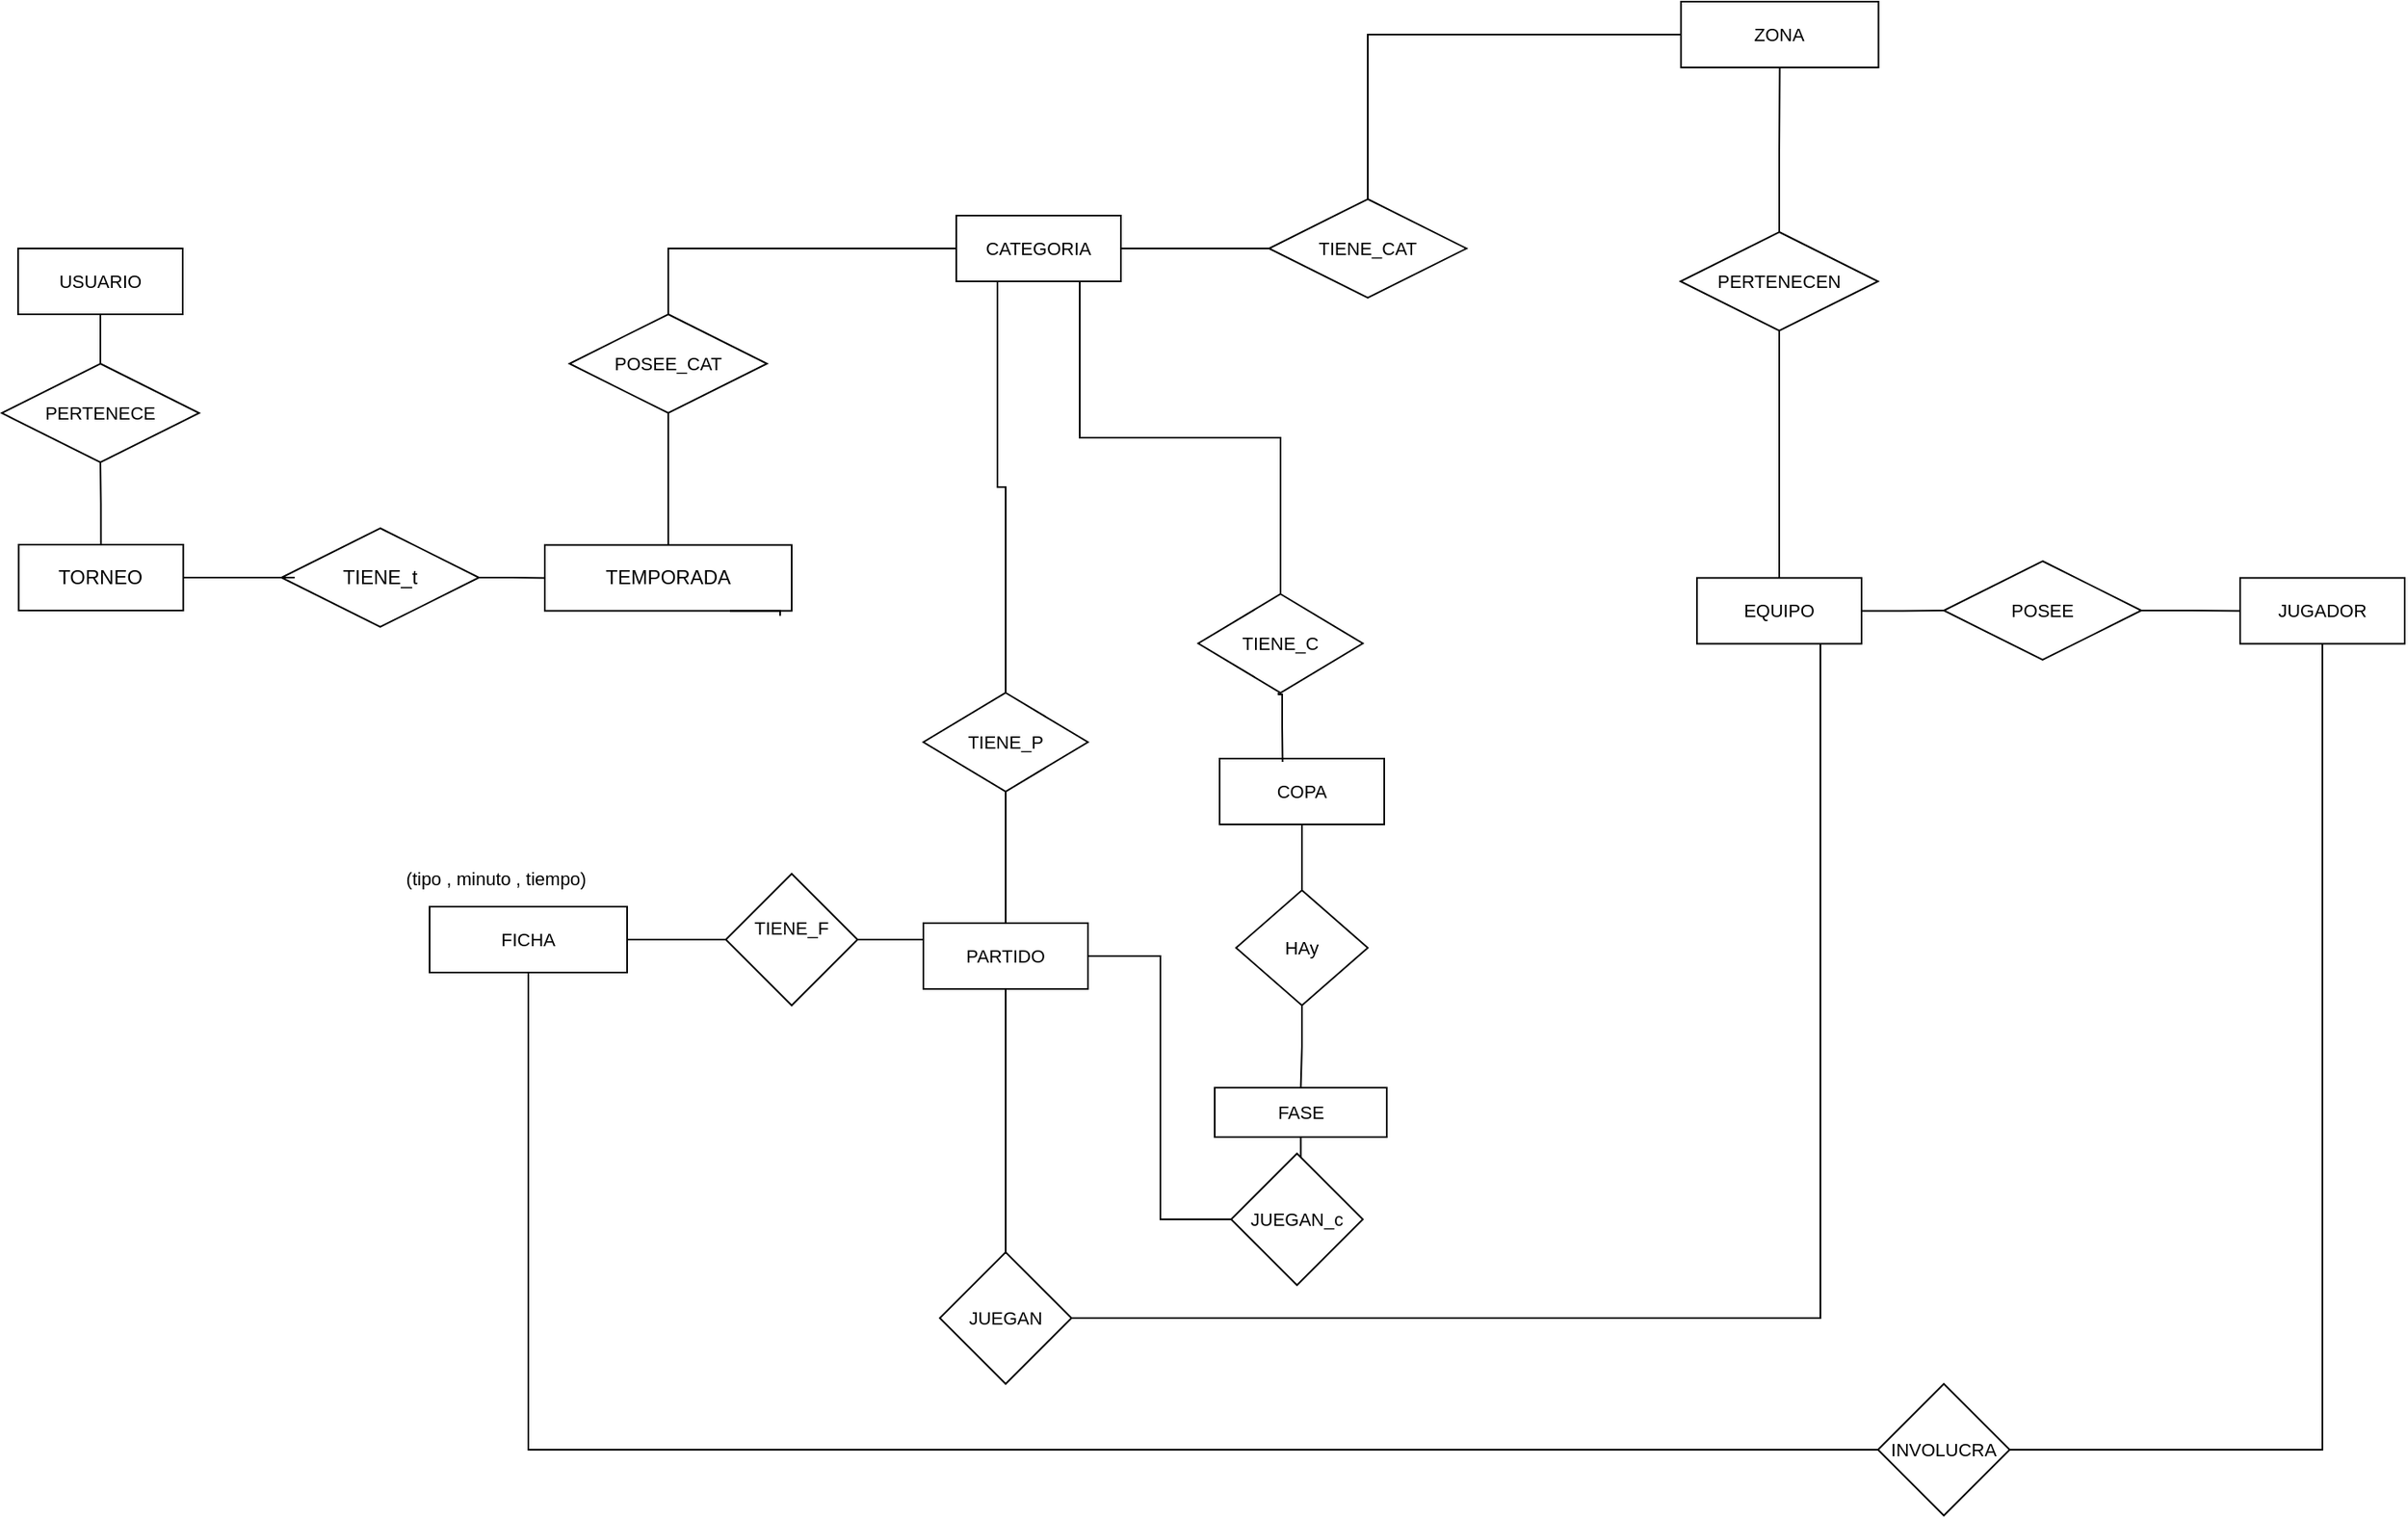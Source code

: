 <mxfile version="24.0.8" type="device">
  <diagram name="Página-1" id="oTevz-IEbfKaYQHjwkaM">
    <mxGraphModel dx="1354" dy="1877" grid="1" gridSize="10" guides="1" tooltips="1" connect="1" arrows="1" fold="1" page="1" pageScale="1" pageWidth="827" pageHeight="1169" math="0" shadow="0">
      <root>
        <mxCell id="0" />
        <mxCell id="1" parent="0" />
        <mxCell id="wsST4d6V7Oona3q0oLoX-33" style="edgeStyle=orthogonalEdgeStyle;rounded=0;orthogonalLoop=1;jettySize=auto;html=1;exitX=0.5;exitY=0;exitDx=0;exitDy=0;strokeColor=default;align=center;verticalAlign=middle;fontFamily=Helvetica;fontSize=11;fontColor=default;labelBackgroundColor=default;endArrow=none;endFill=0;" parent="1" source="wsST4d6V7Oona3q0oLoX-1" target="wsST4d6V7Oona3q0oLoX-34" edge="1">
          <mxGeometry relative="1" as="geometry">
            <mxPoint x="159.997" y="120" as="targetPoint" />
          </mxGeometry>
        </mxCell>
        <mxCell id="wsST4d6V7Oona3q0oLoX-1" value="TORNEO" style="whiteSpace=wrap;html=1;align=center;" parent="1" vertex="1">
          <mxGeometry x="110.33" y="200" width="100" height="40" as="geometry" />
        </mxCell>
        <mxCell id="wsST4d6V7Oona3q0oLoX-6" style="edgeStyle=orthogonalEdgeStyle;rounded=0;orthogonalLoop=1;jettySize=auto;html=1;exitX=1;exitY=0.5;exitDx=0;exitDy=0;entryX=0;entryY=0.5;entryDx=0;entryDy=0;strokeColor=default;align=center;verticalAlign=middle;fontFamily=Helvetica;fontSize=11;fontColor=default;labelBackgroundColor=default;endArrow=none;endFill=0;" parent="1" source="wsST4d6V7Oona3q0oLoX-3" target="wsST4d6V7Oona3q0oLoX-4" edge="1">
          <mxGeometry relative="1" as="geometry" />
        </mxCell>
        <mxCell id="wsST4d6V7Oona3q0oLoX-3" value="TIENE_t" style="shape=rhombus;perimeter=rhombusPerimeter;whiteSpace=wrap;html=1;align=center;" parent="1" vertex="1">
          <mxGeometry x="270" y="190" width="120" height="60" as="geometry" />
        </mxCell>
        <mxCell id="5qk2XlMAOqjiseSBAxKV-2" style="edgeStyle=orthogonalEdgeStyle;rounded=0;orthogonalLoop=1;jettySize=auto;html=1;exitX=0.5;exitY=0;exitDx=0;exitDy=0;entryX=0.5;entryY=1;entryDx=0;entryDy=0;endArrow=none;endFill=0;" edge="1" parent="1" source="wsST4d6V7Oona3q0oLoX-4" target="wsST4d6V7Oona3q0oLoX-39">
          <mxGeometry relative="1" as="geometry" />
        </mxCell>
        <mxCell id="wsST4d6V7Oona3q0oLoX-4" value="TEMPORADA" style="whiteSpace=wrap;html=1;align=center;" parent="1" vertex="1">
          <mxGeometry x="430" y="200.21" width="150" height="40" as="geometry" />
        </mxCell>
        <mxCell id="wsST4d6V7Oona3q0oLoX-5" style="edgeStyle=orthogonalEdgeStyle;rounded=0;orthogonalLoop=1;jettySize=auto;html=1;exitX=1;exitY=0.5;exitDx=0;exitDy=0;entryX=0.067;entryY=0.5;entryDx=0;entryDy=0;entryPerimeter=0;endArrow=none;endFill=0;" parent="1" source="wsST4d6V7Oona3q0oLoX-1" target="wsST4d6V7Oona3q0oLoX-3" edge="1">
          <mxGeometry relative="1" as="geometry" />
        </mxCell>
        <mxCell id="wsST4d6V7Oona3q0oLoX-9" style="edgeStyle=orthogonalEdgeStyle;rounded=0;orthogonalLoop=1;jettySize=auto;html=1;exitX=0.5;exitY=1;exitDx=0;exitDy=0;strokeColor=default;align=center;verticalAlign=middle;fontFamily=Helvetica;fontSize=11;fontColor=default;labelBackgroundColor=default;endArrow=none;endFill=0;" parent="1" source="wsST4d6V7Oona3q0oLoX-8" target="wsST4d6V7Oona3q0oLoX-10" edge="1">
          <mxGeometry relative="1" as="geometry">
            <mxPoint x="820" y="440" as="targetPoint" />
          </mxGeometry>
        </mxCell>
        <mxCell id="5qk2XlMAOqjiseSBAxKV-3" style="edgeStyle=orthogonalEdgeStyle;rounded=0;orthogonalLoop=1;jettySize=auto;html=1;exitX=0.5;exitY=0;exitDx=0;exitDy=0;entryX=0.25;entryY=1;entryDx=0;entryDy=0;strokeColor=default;align=center;verticalAlign=middle;fontFamily=Helvetica;fontSize=11;fontColor=default;labelBackgroundColor=default;endArrow=none;endFill=0;" edge="1" parent="1" source="wsST4d6V7Oona3q0oLoX-8" target="wsST4d6V7Oona3q0oLoX-28">
          <mxGeometry relative="1" as="geometry" />
        </mxCell>
        <mxCell id="wsST4d6V7Oona3q0oLoX-8" value="TIENE_P" style="shape=rhombus;perimeter=rhombusPerimeter;whiteSpace=wrap;html=1;align=center;fontFamily=Helvetica;fontSize=11;fontColor=default;labelBackgroundColor=default;" parent="1" vertex="1">
          <mxGeometry x="660" y="290" width="100" height="60" as="geometry" />
        </mxCell>
        <mxCell id="wsST4d6V7Oona3q0oLoX-63" value="" style="edgeStyle=orthogonalEdgeStyle;rounded=0;orthogonalLoop=1;jettySize=auto;html=1;strokeColor=default;align=center;verticalAlign=middle;fontFamily=Helvetica;fontSize=11;fontColor=default;labelBackgroundColor=default;endArrow=none;endFill=0;" parent="1" source="wsST4d6V7Oona3q0oLoX-10" target="wsST4d6V7Oona3q0oLoX-62" edge="1">
          <mxGeometry relative="1" as="geometry" />
        </mxCell>
        <mxCell id="2dL1T5G1KkrOmdAmBgH--1" style="edgeStyle=orthogonalEdgeStyle;rounded=0;orthogonalLoop=1;jettySize=auto;html=1;exitX=0;exitY=0.25;exitDx=0;exitDy=0;endArrow=none;endFill=0;" parent="1" source="wsST4d6V7Oona3q0oLoX-10" target="2dL1T5G1KkrOmdAmBgH--2" edge="1">
          <mxGeometry relative="1" as="geometry">
            <mxPoint x="660" y="440.588" as="targetPoint" />
          </mxGeometry>
        </mxCell>
        <mxCell id="wsST4d6V7Oona3q0oLoX-10" value="PARTIDO" style="whiteSpace=wrap;html=1;align=center;fontFamily=Helvetica;fontSize=11;fontColor=default;labelBackgroundColor=default;" parent="1" vertex="1">
          <mxGeometry x="660" y="430" width="100" height="40" as="geometry" />
        </mxCell>
        <mxCell id="5qk2XlMAOqjiseSBAxKV-4" style="edgeStyle=orthogonalEdgeStyle;rounded=0;orthogonalLoop=1;jettySize=auto;html=1;exitX=0.5;exitY=0;exitDx=0;exitDy=0;entryX=0.75;entryY=1;entryDx=0;entryDy=0;strokeColor=default;align=center;verticalAlign=middle;fontFamily=Helvetica;fontSize=11;fontColor=default;labelBackgroundColor=default;endArrow=none;endFill=0;" edge="1" parent="1" source="wsST4d6V7Oona3q0oLoX-12" target="wsST4d6V7Oona3q0oLoX-28">
          <mxGeometry relative="1" as="geometry" />
        </mxCell>
        <mxCell id="wsST4d6V7Oona3q0oLoX-12" value="TIENE_C" style="shape=rhombus;perimeter=rhombusPerimeter;whiteSpace=wrap;html=1;align=center;fontFamily=Helvetica;fontSize=11;fontColor=default;labelBackgroundColor=default;" parent="1" vertex="1">
          <mxGeometry x="827" y="230" width="100" height="60" as="geometry" />
        </mxCell>
        <mxCell id="wsST4d6V7Oona3q0oLoX-13" style="edgeStyle=orthogonalEdgeStyle;rounded=0;orthogonalLoop=1;jettySize=auto;html=1;exitX=0.75;exitY=1;exitDx=0;exitDy=0;entryX=0.953;entryY=1.075;entryDx=0;entryDy=0;entryPerimeter=0;strokeColor=default;align=center;verticalAlign=middle;fontFamily=Helvetica;fontSize=11;fontColor=default;labelBackgroundColor=default;endArrow=none;endFill=0;" parent="1" source="wsST4d6V7Oona3q0oLoX-4" target="wsST4d6V7Oona3q0oLoX-4" edge="1">
          <mxGeometry relative="1" as="geometry" />
        </mxCell>
        <mxCell id="2dL1T5G1KkrOmdAmBgH--17" style="edgeStyle=orthogonalEdgeStyle;rounded=0;orthogonalLoop=1;jettySize=auto;html=1;exitX=0.5;exitY=1;exitDx=0;exitDy=0;entryX=0.5;entryY=0;entryDx=0;entryDy=0;strokeColor=default;align=center;verticalAlign=middle;fontFamily=Helvetica;fontSize=11;fontColor=default;labelBackgroundColor=default;endArrow=none;endFill=0;" parent="1" source="wsST4d6V7Oona3q0oLoX-14" target="2dL1T5G1KkrOmdAmBgH--16" edge="1">
          <mxGeometry relative="1" as="geometry" />
        </mxCell>
        <mxCell id="wsST4d6V7Oona3q0oLoX-14" value="COPA" style="whiteSpace=wrap;html=1;align=center;fontFamily=Helvetica;fontSize=11;fontColor=default;labelBackgroundColor=default;" parent="1" vertex="1">
          <mxGeometry x="840" y="330" width="100" height="40" as="geometry" />
        </mxCell>
        <mxCell id="wsST4d6V7Oona3q0oLoX-16" style="edgeStyle=orthogonalEdgeStyle;rounded=0;orthogonalLoop=1;jettySize=auto;html=1;exitX=0.5;exitY=1;exitDx=0;exitDy=0;entryX=0.395;entryY=0.05;entryDx=0;entryDy=0;entryPerimeter=0;strokeColor=default;align=center;verticalAlign=middle;fontFamily=Helvetica;fontSize=11;fontColor=default;labelBackgroundColor=default;endArrow=none;endFill=0;" parent="1" edge="1">
          <mxGeometry relative="1" as="geometry">
            <mxPoint x="875.75" y="290" as="sourcePoint" />
            <mxPoint x="878.25" y="332" as="targetPoint" />
            <Array as="points">
              <mxPoint x="876" y="291" />
              <mxPoint x="878" y="291" />
              <mxPoint x="878" y="311" />
            </Array>
          </mxGeometry>
        </mxCell>
        <mxCell id="wsST4d6V7Oona3q0oLoX-21" style="edgeStyle=orthogonalEdgeStyle;rounded=0;orthogonalLoop=1;jettySize=auto;html=1;exitX=1;exitY=0.5;exitDx=0;exitDy=0;strokeColor=default;align=center;verticalAlign=middle;fontFamily=Helvetica;fontSize=11;fontColor=default;labelBackgroundColor=default;endArrow=none;endFill=0;" parent="1" source="wsST4d6V7Oona3q0oLoX-20" target="wsST4d6V7Oona3q0oLoX-22" edge="1">
          <mxGeometry relative="1" as="geometry">
            <mxPoint x="1340" y="240" as="targetPoint" />
          </mxGeometry>
        </mxCell>
        <mxCell id="wsST4d6V7Oona3q0oLoX-25" style="edgeStyle=orthogonalEdgeStyle;rounded=0;orthogonalLoop=1;jettySize=auto;html=1;exitX=0.5;exitY=0;exitDx=0;exitDy=0;strokeColor=default;align=center;verticalAlign=middle;fontFamily=Helvetica;fontSize=11;fontColor=default;labelBackgroundColor=default;endArrow=none;endFill=0;" parent="1" source="wsST4d6V7Oona3q0oLoX-20" target="wsST4d6V7Oona3q0oLoX-26" edge="1">
          <mxGeometry relative="1" as="geometry">
            <mxPoint x="1180" y="160" as="targetPoint" />
          </mxGeometry>
        </mxCell>
        <mxCell id="wsST4d6V7Oona3q0oLoX-20" value="EQUIPO" style="whiteSpace=wrap;html=1;align=center;fontFamily=Helvetica;fontSize=11;fontColor=default;labelBackgroundColor=default;" parent="1" vertex="1">
          <mxGeometry x="1130" y="220.211" width="100" height="40" as="geometry" />
        </mxCell>
        <mxCell id="wsST4d6V7Oona3q0oLoX-23" style="edgeStyle=orthogonalEdgeStyle;rounded=0;orthogonalLoop=1;jettySize=auto;html=1;exitX=1;exitY=0.5;exitDx=0;exitDy=0;strokeColor=default;align=center;verticalAlign=middle;fontFamily=Helvetica;fontSize=11;fontColor=default;labelBackgroundColor=default;endArrow=none;endFill=0;" parent="1" source="wsST4d6V7Oona3q0oLoX-22" target="wsST4d6V7Oona3q0oLoX-24" edge="1">
          <mxGeometry relative="1" as="geometry">
            <mxPoint x="1480" y="240" as="targetPoint" />
          </mxGeometry>
        </mxCell>
        <mxCell id="wsST4d6V7Oona3q0oLoX-22" value="POSEE" style="shape=rhombus;perimeter=rhombusPerimeter;whiteSpace=wrap;html=1;align=center;fontFamily=Helvetica;fontSize=11;fontColor=default;labelBackgroundColor=default;" parent="1" vertex="1">
          <mxGeometry x="1280" y="210" width="120" height="60" as="geometry" />
        </mxCell>
        <mxCell id="wsST4d6V7Oona3q0oLoX-24" value="JUGADOR" style="whiteSpace=wrap;html=1;align=center;fontFamily=Helvetica;fontSize=11;fontColor=default;labelBackgroundColor=default;" parent="1" vertex="1">
          <mxGeometry x="1460" y="220.21" width="100" height="40" as="geometry" />
        </mxCell>
        <mxCell id="wsST4d6V7Oona3q0oLoX-27" style="edgeStyle=orthogonalEdgeStyle;rounded=0;orthogonalLoop=1;jettySize=auto;html=1;exitX=0.5;exitY=0;exitDx=0;exitDy=0;strokeColor=default;align=center;verticalAlign=middle;fontFamily=Helvetica;fontSize=11;fontColor=default;labelBackgroundColor=default;endArrow=none;endFill=0;entryX=0.5;entryY=1;entryDx=0;entryDy=0;" parent="1" source="wsST4d6V7Oona3q0oLoX-26" target="wsST4d6V7Oona3q0oLoX-31" edge="1">
          <mxGeometry relative="1" as="geometry">
            <mxPoint x="1180" y="90" as="targetPoint" />
          </mxGeometry>
        </mxCell>
        <mxCell id="wsST4d6V7Oona3q0oLoX-26" value="PERTENECEN" style="shape=rhombus;perimeter=rhombusPerimeter;whiteSpace=wrap;html=1;align=center;fontFamily=Helvetica;fontSize=11;fontColor=default;labelBackgroundColor=default;" parent="1" vertex="1">
          <mxGeometry x="1120" y="10" width="120" height="60" as="geometry" />
        </mxCell>
        <mxCell id="wsST4d6V7Oona3q0oLoX-29" style="edgeStyle=orthogonalEdgeStyle;rounded=0;orthogonalLoop=1;jettySize=auto;html=1;strokeColor=default;align=center;verticalAlign=middle;fontFamily=Helvetica;fontSize=11;fontColor=default;labelBackgroundColor=default;endArrow=none;endFill=0;" parent="1" source="wsST4d6V7Oona3q0oLoX-28" target="wsST4d6V7Oona3q0oLoX-30" edge="1">
          <mxGeometry relative="1" as="geometry">
            <mxPoint x="1180.294" y="20" as="targetPoint" />
          </mxGeometry>
        </mxCell>
        <mxCell id="wsST4d6V7Oona3q0oLoX-28" value="CATEGORIA" style="whiteSpace=wrap;html=1;align=center;fontFamily=Helvetica;fontSize=11;fontColor=default;labelBackgroundColor=default;" parent="1" vertex="1">
          <mxGeometry x="680" width="100" height="40" as="geometry" />
        </mxCell>
        <mxCell id="wsST4d6V7Oona3q0oLoX-32" value="" style="edgeStyle=orthogonalEdgeStyle;rounded=0;orthogonalLoop=1;jettySize=auto;html=1;strokeColor=default;align=center;verticalAlign=middle;fontFamily=Helvetica;fontSize=11;fontColor=default;labelBackgroundColor=default;endArrow=none;endFill=0;" parent="1" source="wsST4d6V7Oona3q0oLoX-30" target="wsST4d6V7Oona3q0oLoX-31" edge="1">
          <mxGeometry relative="1" as="geometry">
            <Array as="points">
              <mxPoint x="930" y="-110" />
            </Array>
          </mxGeometry>
        </mxCell>
        <mxCell id="wsST4d6V7Oona3q0oLoX-30" value="TIENE_CAT" style="shape=rhombus;perimeter=rhombusPerimeter;whiteSpace=wrap;html=1;align=center;fontFamily=Helvetica;fontSize=11;fontColor=default;labelBackgroundColor=default;" parent="1" vertex="1">
          <mxGeometry x="870.004" y="-10" width="120" height="60" as="geometry" />
        </mxCell>
        <mxCell id="wsST4d6V7Oona3q0oLoX-31" value="ZONA" style="whiteSpace=wrap;html=1;fontSize=11;labelBackgroundColor=default;" parent="1" vertex="1">
          <mxGeometry x="1120.29" y="-130" width="120" height="40" as="geometry" />
        </mxCell>
        <mxCell id="wsST4d6V7Oona3q0oLoX-35" style="edgeStyle=orthogonalEdgeStyle;rounded=0;orthogonalLoop=1;jettySize=auto;html=1;exitX=0.5;exitY=0;exitDx=0;exitDy=0;strokeColor=default;align=center;verticalAlign=middle;fontFamily=Helvetica;fontSize=11;fontColor=default;labelBackgroundColor=default;endArrow=none;endFill=0;" parent="1" source="wsST4d6V7Oona3q0oLoX-34" target="wsST4d6V7Oona3q0oLoX-36" edge="1">
          <mxGeometry relative="1" as="geometry">
            <mxPoint x="159.997" y="40" as="targetPoint" />
          </mxGeometry>
        </mxCell>
        <mxCell id="wsST4d6V7Oona3q0oLoX-34" value="PERTENECE" style="shape=rhombus;perimeter=rhombusPerimeter;whiteSpace=wrap;html=1;align=center;fontFamily=Helvetica;fontSize=11;fontColor=default;labelBackgroundColor=default;" parent="1" vertex="1">
          <mxGeometry x="99.997" y="90" width="120" height="60" as="geometry" />
        </mxCell>
        <mxCell id="wsST4d6V7Oona3q0oLoX-36" value="USUARIO" style="whiteSpace=wrap;html=1;align=center;fontFamily=Helvetica;fontSize=11;fontColor=default;labelBackgroundColor=default;" parent="1" vertex="1">
          <mxGeometry x="109.997" y="20" width="100" height="40" as="geometry" />
        </mxCell>
        <mxCell id="wsST4d6V7Oona3q0oLoX-40" style="edgeStyle=orthogonalEdgeStyle;rounded=0;orthogonalLoop=1;jettySize=auto;html=1;exitX=0.5;exitY=0;exitDx=0;exitDy=0;strokeColor=default;align=center;verticalAlign=middle;fontFamily=Helvetica;fontSize=11;fontColor=default;labelBackgroundColor=default;endArrow=none;endFill=0;entryX=0;entryY=0.5;entryDx=0;entryDy=0;" parent="1" source="wsST4d6V7Oona3q0oLoX-39" target="wsST4d6V7Oona3q0oLoX-28" edge="1">
          <mxGeometry relative="1" as="geometry">
            <mxPoint x="1040" y="90.0" as="targetPoint" />
            <Array as="points">
              <mxPoint x="505" y="20" />
            </Array>
          </mxGeometry>
        </mxCell>
        <mxCell id="wsST4d6V7Oona3q0oLoX-39" value="POSEE_CAT" style="shape=rhombus;perimeter=rhombusPerimeter;whiteSpace=wrap;html=1;align=center;fontFamily=Helvetica;fontSize=11;fontColor=default;labelBackgroundColor=default;" parent="1" vertex="1">
          <mxGeometry x="445" y="60.0" width="120" height="60" as="geometry" />
        </mxCell>
        <mxCell id="wsST4d6V7Oona3q0oLoX-67" style="edgeStyle=orthogonalEdgeStyle;rounded=0;orthogonalLoop=1;jettySize=auto;html=1;exitX=1;exitY=0.5;exitDx=0;exitDy=0;entryX=0.75;entryY=1;entryDx=0;entryDy=0;strokeColor=default;align=center;verticalAlign=middle;fontFamily=Helvetica;fontSize=11;fontColor=default;labelBackgroundColor=default;endArrow=none;endFill=0;" parent="1" source="wsST4d6V7Oona3q0oLoX-62" target="wsST4d6V7Oona3q0oLoX-20" edge="1">
          <mxGeometry relative="1" as="geometry">
            <Array as="points">
              <mxPoint x="1205" y="670" />
            </Array>
          </mxGeometry>
        </mxCell>
        <mxCell id="wsST4d6V7Oona3q0oLoX-62" value="JUEGAN" style="rhombus;whiteSpace=wrap;html=1;fontSize=11;labelBackgroundColor=default;" parent="1" vertex="1">
          <mxGeometry x="670" y="630" width="80" height="80" as="geometry" />
        </mxCell>
        <mxCell id="2dL1T5G1KkrOmdAmBgH--8" value="" style="edgeStyle=orthogonalEdgeStyle;rounded=0;orthogonalLoop=1;jettySize=auto;html=1;strokeColor=default;align=center;verticalAlign=middle;fontFamily=Helvetica;fontSize=11;fontColor=default;labelBackgroundColor=default;endArrow=none;endFill=0;" parent="1" source="2dL1T5G1KkrOmdAmBgH--2" target="2dL1T5G1KkrOmdAmBgH--7" edge="1">
          <mxGeometry relative="1" as="geometry" />
        </mxCell>
        <mxCell id="2dL1T5G1KkrOmdAmBgH--2" value="TIENE_F&lt;div&gt;&lt;br&gt;&lt;/div&gt;" style="rhombus;whiteSpace=wrap;html=1;fontFamily=Helvetica;fontSize=11;fontColor=default;labelBackgroundColor=default;" parent="1" vertex="1">
          <mxGeometry x="540" y="399.998" width="80" height="80" as="geometry" />
        </mxCell>
        <mxCell id="2dL1T5G1KkrOmdAmBgH--23" style="edgeStyle=orthogonalEdgeStyle;rounded=0;orthogonalLoop=1;jettySize=auto;html=1;exitX=0.5;exitY=1;exitDx=0;exitDy=0;strokeColor=default;align=center;verticalAlign=middle;fontFamily=Helvetica;fontSize=11;fontColor=default;labelBackgroundColor=default;endArrow=none;endFill=0;entryX=0;entryY=0.5;entryDx=0;entryDy=0;" parent="1" source="2dL1T5G1KkrOmdAmBgH--7" target="2dL1T5G1KkrOmdAmBgH--24" edge="1">
          <mxGeometry relative="1" as="geometry">
            <mxPoint x="1060" y="1036.154" as="targetPoint" />
          </mxGeometry>
        </mxCell>
        <mxCell id="2dL1T5G1KkrOmdAmBgH--7" value="FICHA" style="whiteSpace=wrap;html=1;fontSize=11;labelBackgroundColor=default;" parent="1" vertex="1">
          <mxGeometry x="360" y="420" width="120" height="40" as="geometry" />
        </mxCell>
        <mxCell id="2dL1T5G1KkrOmdAmBgH--15" value="(tipo , minuto , tiempo)" style="text;html=1;align=center;verticalAlign=middle;resizable=0;points=[];autosize=1;strokeColor=none;fillColor=none;fontFamily=Helvetica;fontSize=11;fontColor=default;labelBackgroundColor=default;" parent="1" vertex="1">
          <mxGeometry x="335" y="388" width="130" height="30" as="geometry" />
        </mxCell>
        <mxCell id="2dL1T5G1KkrOmdAmBgH--18" style="edgeStyle=orthogonalEdgeStyle;rounded=0;orthogonalLoop=1;jettySize=auto;html=1;exitX=0.5;exitY=1;exitDx=0;exitDy=0;strokeColor=default;align=center;verticalAlign=middle;fontFamily=Helvetica;fontSize=11;fontColor=default;labelBackgroundColor=default;endArrow=none;endFill=0;" parent="1" source="2dL1T5G1KkrOmdAmBgH--16" target="2dL1T5G1KkrOmdAmBgH--19" edge="1">
          <mxGeometry relative="1" as="geometry">
            <mxPoint x="924.565" y="620" as="targetPoint" />
          </mxGeometry>
        </mxCell>
        <mxCell id="2dL1T5G1KkrOmdAmBgH--16" value="HAy" style="rhombus;whiteSpace=wrap;html=1;fontFamily=Helvetica;fontSize=11;fontColor=default;labelBackgroundColor=default;" parent="1" vertex="1">
          <mxGeometry x="850" y="410" width="80" height="70" as="geometry" />
        </mxCell>
        <mxCell id="5qk2XlMAOqjiseSBAxKV-5" style="edgeStyle=orthogonalEdgeStyle;rounded=0;orthogonalLoop=1;jettySize=auto;html=1;exitX=0.5;exitY=1;exitDx=0;exitDy=0;strokeColor=default;align=center;verticalAlign=middle;fontFamily=Helvetica;fontSize=11;fontColor=default;labelBackgroundColor=default;endArrow=none;endFill=0;" edge="1" parent="1" source="2dL1T5G1KkrOmdAmBgH--19" target="2dL1T5G1KkrOmdAmBgH--22">
          <mxGeometry relative="1" as="geometry" />
        </mxCell>
        <mxCell id="2dL1T5G1KkrOmdAmBgH--19" value="FASE" style="rounded=0;whiteSpace=wrap;html=1;fontFamily=Helvetica;fontSize=11;fontColor=default;labelBackgroundColor=default;" parent="1" vertex="1">
          <mxGeometry x="837" y="530" width="104.57" height="30" as="geometry" />
        </mxCell>
        <mxCell id="5qk2XlMAOqjiseSBAxKV-6" style="edgeStyle=orthogonalEdgeStyle;rounded=0;orthogonalLoop=1;jettySize=auto;html=1;exitX=0;exitY=0.5;exitDx=0;exitDy=0;entryX=1;entryY=0.5;entryDx=0;entryDy=0;strokeColor=default;align=center;verticalAlign=middle;fontFamily=Helvetica;fontSize=11;fontColor=default;labelBackgroundColor=default;endArrow=none;endFill=0;" edge="1" parent="1" source="2dL1T5G1KkrOmdAmBgH--22" target="wsST4d6V7Oona3q0oLoX-10">
          <mxGeometry relative="1" as="geometry">
            <Array as="points">
              <mxPoint x="804" y="610" />
              <mxPoint x="804" y="450" />
            </Array>
          </mxGeometry>
        </mxCell>
        <mxCell id="2dL1T5G1KkrOmdAmBgH--22" value="JUEGAN_c" style="rhombus;whiteSpace=wrap;html=1;fontSize=11;labelBackgroundColor=default;" parent="1" vertex="1">
          <mxGeometry x="847" y="570" width="80" height="80" as="geometry" />
        </mxCell>
        <mxCell id="2dL1T5G1KkrOmdAmBgH--25" style="edgeStyle=orthogonalEdgeStyle;rounded=0;orthogonalLoop=1;jettySize=auto;html=1;exitX=1;exitY=0.5;exitDx=0;exitDy=0;entryX=0.5;entryY=1;entryDx=0;entryDy=0;strokeColor=default;align=center;verticalAlign=middle;fontFamily=Helvetica;fontSize=11;fontColor=default;labelBackgroundColor=default;endArrow=none;endFill=0;" parent="1" source="2dL1T5G1KkrOmdAmBgH--24" target="wsST4d6V7Oona3q0oLoX-24" edge="1">
          <mxGeometry relative="1" as="geometry" />
        </mxCell>
        <mxCell id="2dL1T5G1KkrOmdAmBgH--24" value="&lt;div&gt;INVOLUCRA&lt;/div&gt;" style="rhombus;whiteSpace=wrap;html=1;fontFamily=Helvetica;fontSize=11;fontColor=default;labelBackgroundColor=default;" parent="1" vertex="1">
          <mxGeometry x="1240" y="709.998" width="80" height="80" as="geometry" />
        </mxCell>
      </root>
    </mxGraphModel>
  </diagram>
</mxfile>
